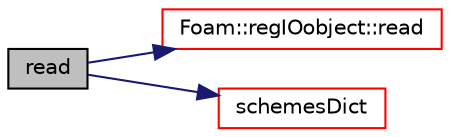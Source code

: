 digraph "read"
{
  bgcolor="transparent";
  edge [fontname="Helvetica",fontsize="10",labelfontname="Helvetica",labelfontsize="10"];
  node [fontname="Helvetica",fontsize="10",shape=record];
  rankdir="LR";
  Node1 [label="read",height=0.2,width=0.4,color="black", fillcolor="grey75", style="filled", fontcolor="black"];
  Node1 -> Node2 [color="midnightblue",fontsize="10",style="solid",fontname="Helvetica"];
  Node2 [label="Foam::regIOobject::read",height=0.2,width=0.4,color="red",URL="$a02147.html#af816873151ddb0126e98bb2f914d8ed5",tooltip="Read object. "];
  Node1 -> Node3 [color="midnightblue",fontsize="10",style="solid",fontname="Helvetica"];
  Node3 [label="schemesDict",height=0.2,width=0.4,color="red",URL="$a00890.html#a630e1275c82ae9a7fa500021dcccf098"];
}
